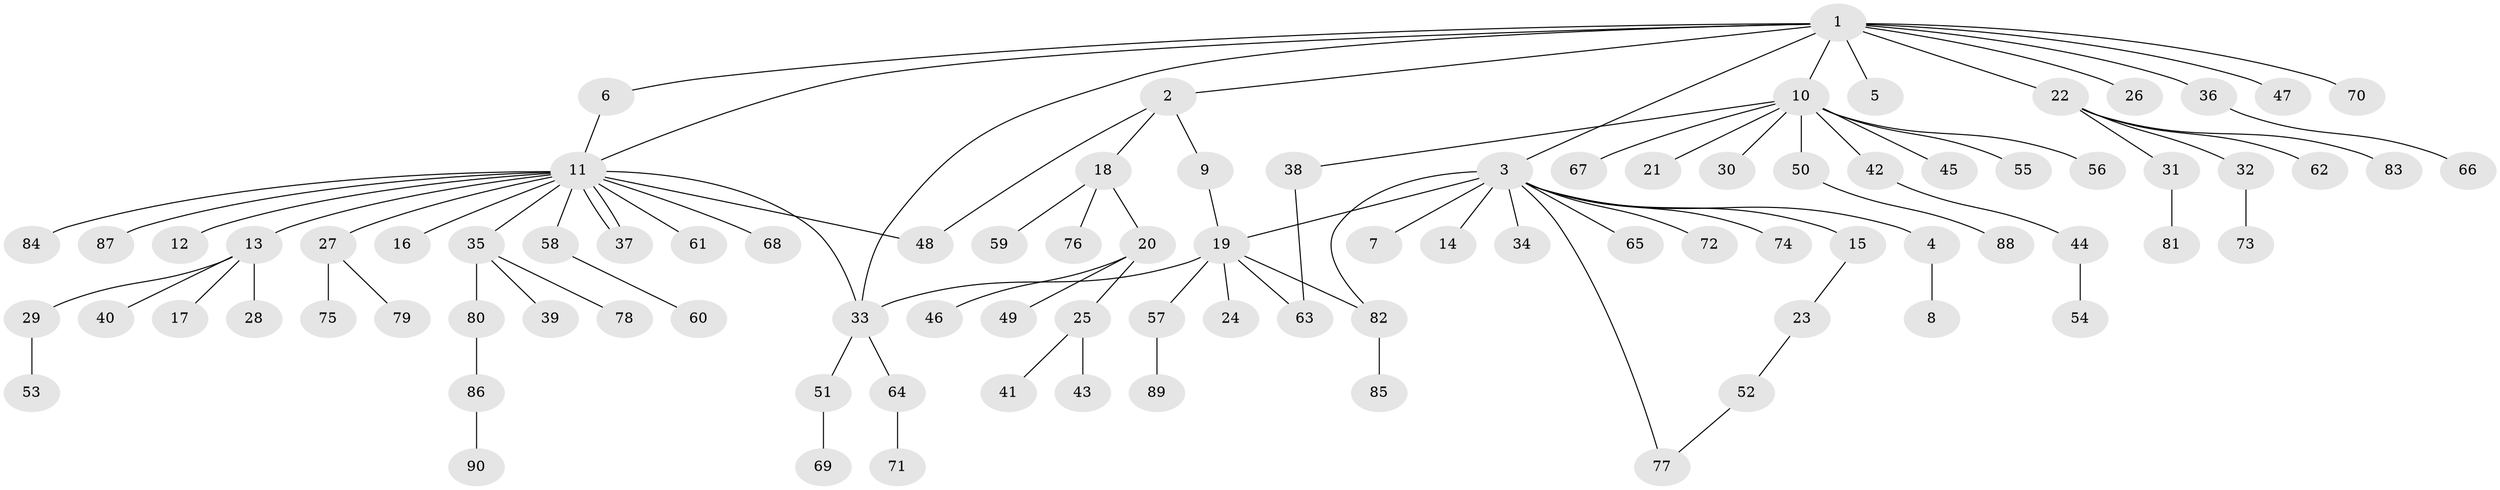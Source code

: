 // coarse degree distribution, {12: 0.014925373134328358, 4: 0.04477611940298507, 16: 0.014925373134328358, 2: 0.19402985074626866, 1: 0.6417910447761194, 9: 0.014925373134328358, 14: 0.014925373134328358, 3: 0.04477611940298507, 5: 0.014925373134328358}
// Generated by graph-tools (version 1.1) at 2025/51/02/27/25 19:51:57]
// undirected, 90 vertices, 98 edges
graph export_dot {
graph [start="1"]
  node [color=gray90,style=filled];
  1;
  2;
  3;
  4;
  5;
  6;
  7;
  8;
  9;
  10;
  11;
  12;
  13;
  14;
  15;
  16;
  17;
  18;
  19;
  20;
  21;
  22;
  23;
  24;
  25;
  26;
  27;
  28;
  29;
  30;
  31;
  32;
  33;
  34;
  35;
  36;
  37;
  38;
  39;
  40;
  41;
  42;
  43;
  44;
  45;
  46;
  47;
  48;
  49;
  50;
  51;
  52;
  53;
  54;
  55;
  56;
  57;
  58;
  59;
  60;
  61;
  62;
  63;
  64;
  65;
  66;
  67;
  68;
  69;
  70;
  71;
  72;
  73;
  74;
  75;
  76;
  77;
  78;
  79;
  80;
  81;
  82;
  83;
  84;
  85;
  86;
  87;
  88;
  89;
  90;
  1 -- 2;
  1 -- 3;
  1 -- 5;
  1 -- 6;
  1 -- 10;
  1 -- 11;
  1 -- 22;
  1 -- 26;
  1 -- 33;
  1 -- 36;
  1 -- 47;
  1 -- 70;
  2 -- 9;
  2 -- 18;
  2 -- 48;
  3 -- 4;
  3 -- 7;
  3 -- 14;
  3 -- 15;
  3 -- 19;
  3 -- 34;
  3 -- 65;
  3 -- 72;
  3 -- 74;
  3 -- 77;
  3 -- 82;
  4 -- 8;
  6 -- 11;
  9 -- 19;
  10 -- 21;
  10 -- 30;
  10 -- 38;
  10 -- 42;
  10 -- 45;
  10 -- 50;
  10 -- 55;
  10 -- 56;
  10 -- 67;
  11 -- 12;
  11 -- 13;
  11 -- 16;
  11 -- 27;
  11 -- 33;
  11 -- 35;
  11 -- 37;
  11 -- 37;
  11 -- 48;
  11 -- 58;
  11 -- 61;
  11 -- 68;
  11 -- 84;
  11 -- 87;
  13 -- 17;
  13 -- 28;
  13 -- 29;
  13 -- 40;
  15 -- 23;
  18 -- 20;
  18 -- 59;
  18 -- 76;
  19 -- 24;
  19 -- 33;
  19 -- 57;
  19 -- 63;
  19 -- 82;
  20 -- 25;
  20 -- 46;
  20 -- 49;
  22 -- 31;
  22 -- 32;
  22 -- 62;
  22 -- 83;
  23 -- 52;
  25 -- 41;
  25 -- 43;
  27 -- 75;
  27 -- 79;
  29 -- 53;
  31 -- 81;
  32 -- 73;
  33 -- 51;
  33 -- 64;
  35 -- 39;
  35 -- 78;
  35 -- 80;
  36 -- 66;
  38 -- 63;
  42 -- 44;
  44 -- 54;
  50 -- 88;
  51 -- 69;
  52 -- 77;
  57 -- 89;
  58 -- 60;
  64 -- 71;
  80 -- 86;
  82 -- 85;
  86 -- 90;
}

